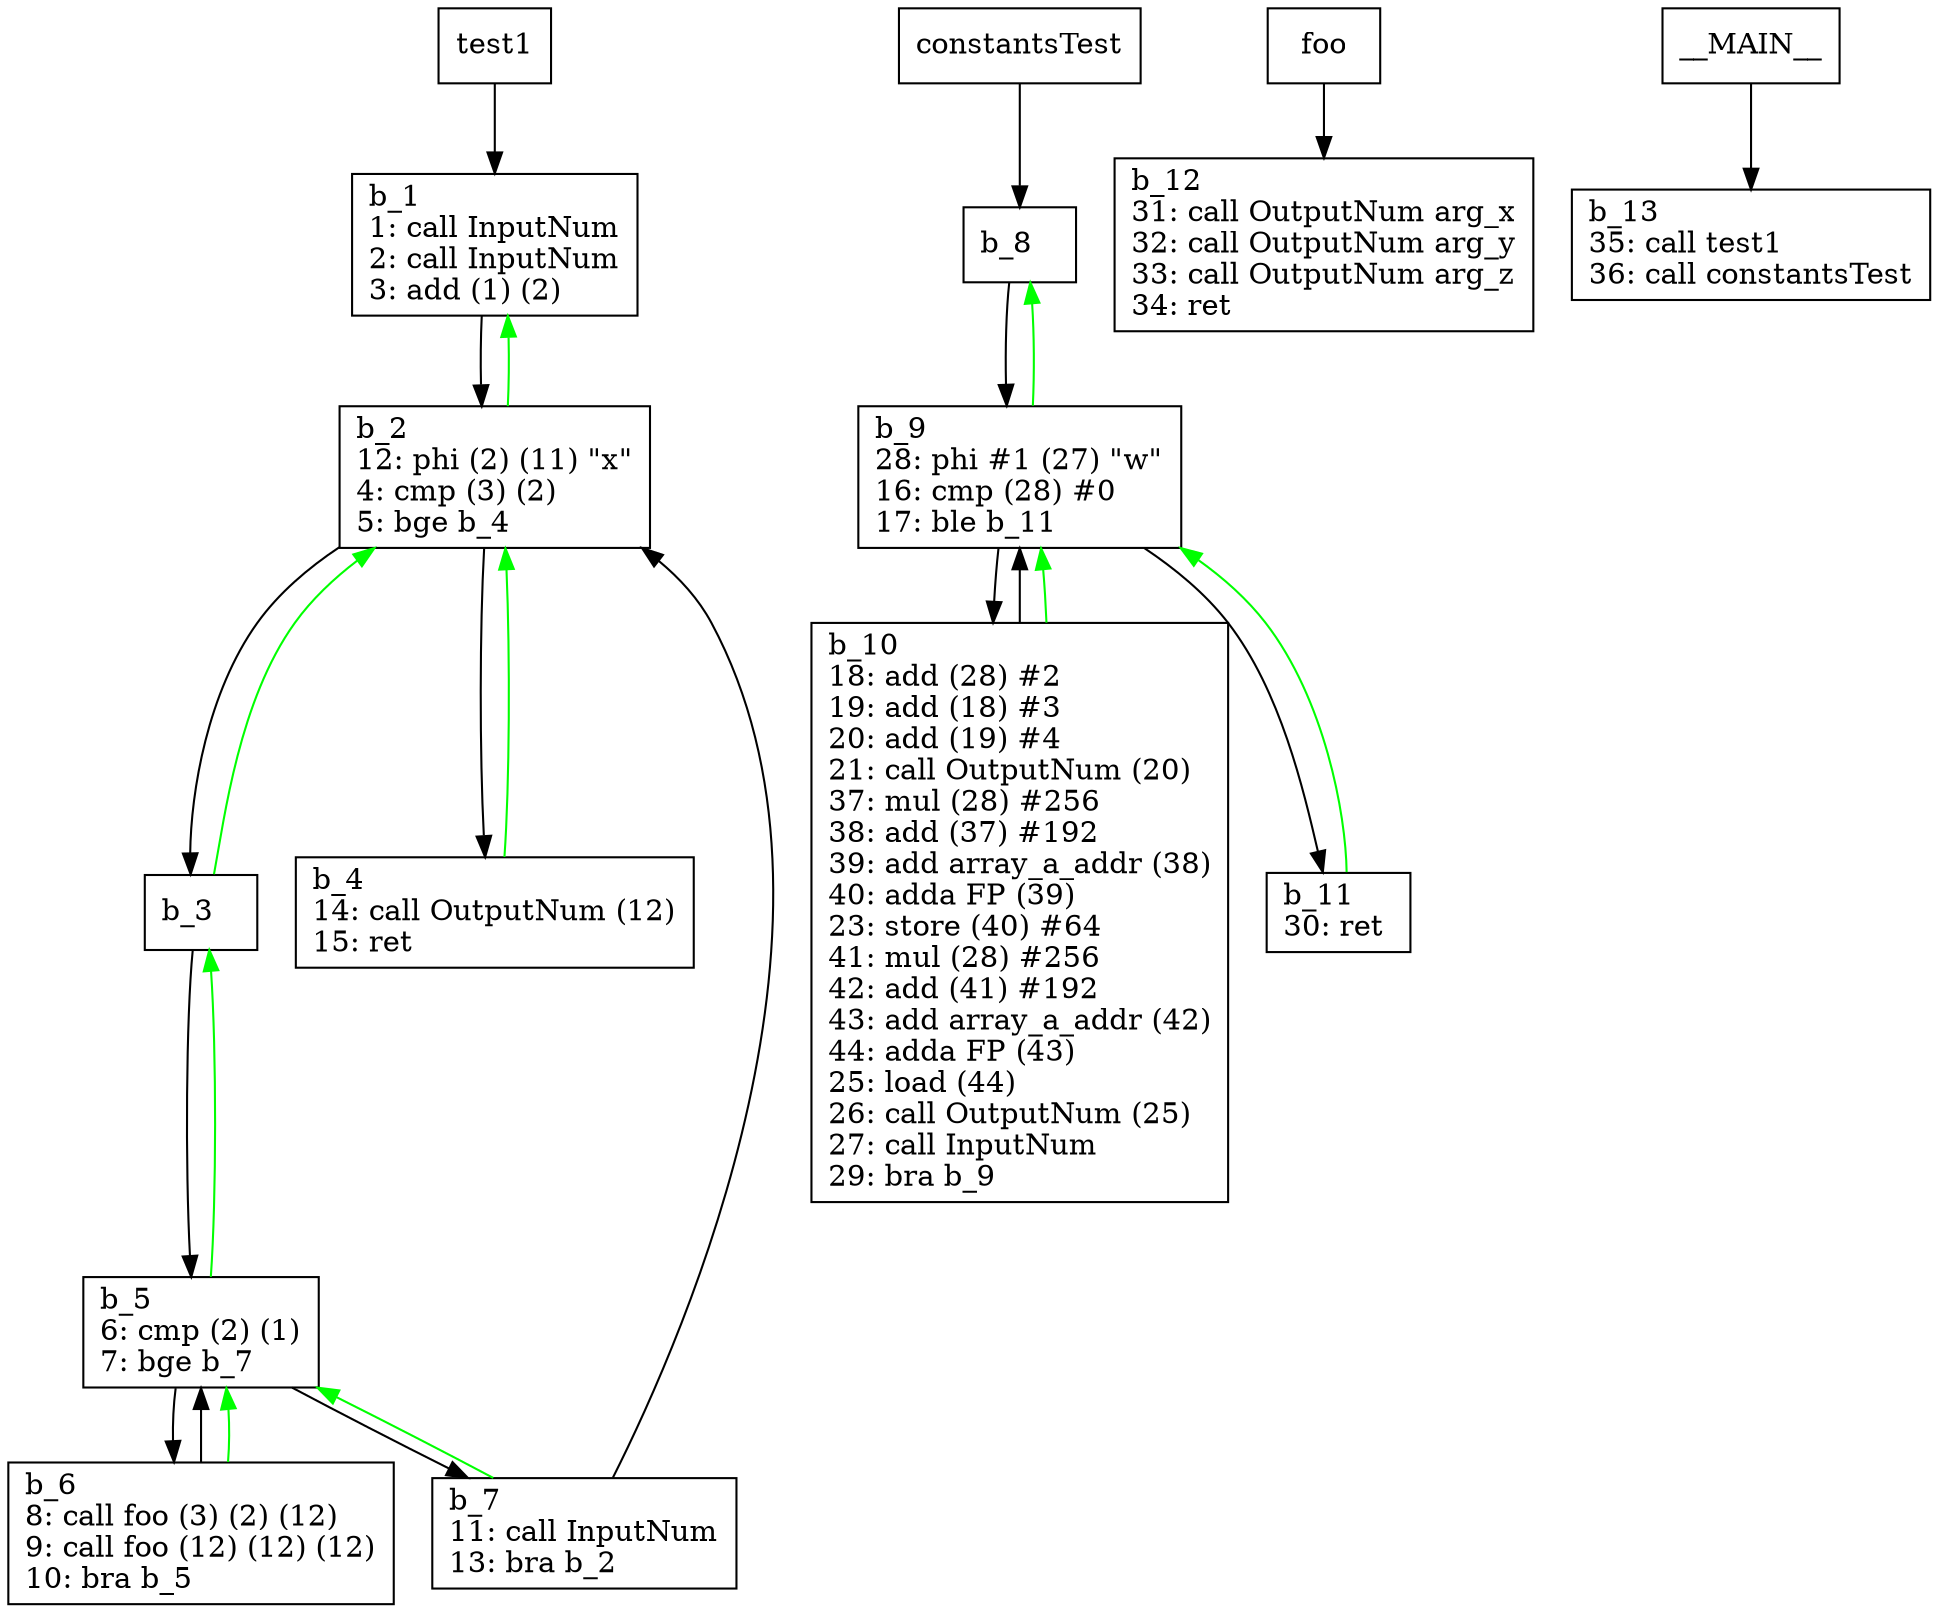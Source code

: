 digraph Computation {
node [shape=box];
test1 -> b_1;
b_1 [label="b_1\l1: call InputNum\l2: call InputNum\l3: add (1) (2)\l"]
b_1 -> b_2;
b_2 [label="b_2\l12: phi (2) (11) \"x\"\l4: cmp (3) (2)\l5: bge b_4\l"]
b_2 -> b_3;
b_3 [label="b_3\l"]
b_3 -> b_5;
b_5 [label="b_5\l6: cmp (2) (1)\l7: bge b_7\l"]
b_5 -> b_6;
b_6 [label="b_6\l8: call foo (3) (2) (12)\l9: call foo (12) (12) (12)\l10: bra b_5\l"]
b_6 -> b_5;
b_6 -> b_5[color="green"];
b_5 -> b_7;
b_7 [label="b_7\l11: call InputNum\l13: bra b_2\l"]
b_7 -> b_2;
b_7 -> b_5[color="green"];
b_5 -> b_3[color="green"];
b_3 -> b_2[color="green"];
b_2 -> b_4;
b_4 [label="b_4\l14: call OutputNum (12)\l15: ret \l"]
b_4 -> b_2[color="green"];
b_2 -> b_1[color="green"];
constantsTest -> b_8;
b_8 [label="b_8\l"]
b_8 -> b_9;
b_9 [label="b_9\l28: phi #1 (27) \"w\"\l16: cmp (28) #0\l17: ble b_11\l"]
b_9 -> b_10;
b_10 [label="b_10\l18: add (28) #2\l19: add (18) #3\l20: add (19) #4\l21: call OutputNum (20)\l37: mul (28) #256\l38: add (37) #192\l39: add array_a_addr (38)\l40: adda FP (39)\l23: store (40) #64\l41: mul (28) #256\l42: add (41) #192\l43: add array_a_addr (42)\l44: adda FP (43)\l25: load (44)\l26: call OutputNum (25)\l27: call InputNum\l29: bra b_9\l"]
b_10 -> b_9;
b_10 -> b_9[color="green"];
b_9 -> b_11;
b_11 [label="b_11\l30: ret \l"]
b_11 -> b_9[color="green"];
b_9 -> b_8[color="green"];
foo -> b_12;
b_12 [label="b_12\l31: call OutputNum arg_x\l32: call OutputNum arg_y\l33: call OutputNum arg_z\l34: ret \l"]
__MAIN__ -> b_13;
b_13 [label="b_13\l35: call test1\l36: call constantsTest\l"]
}